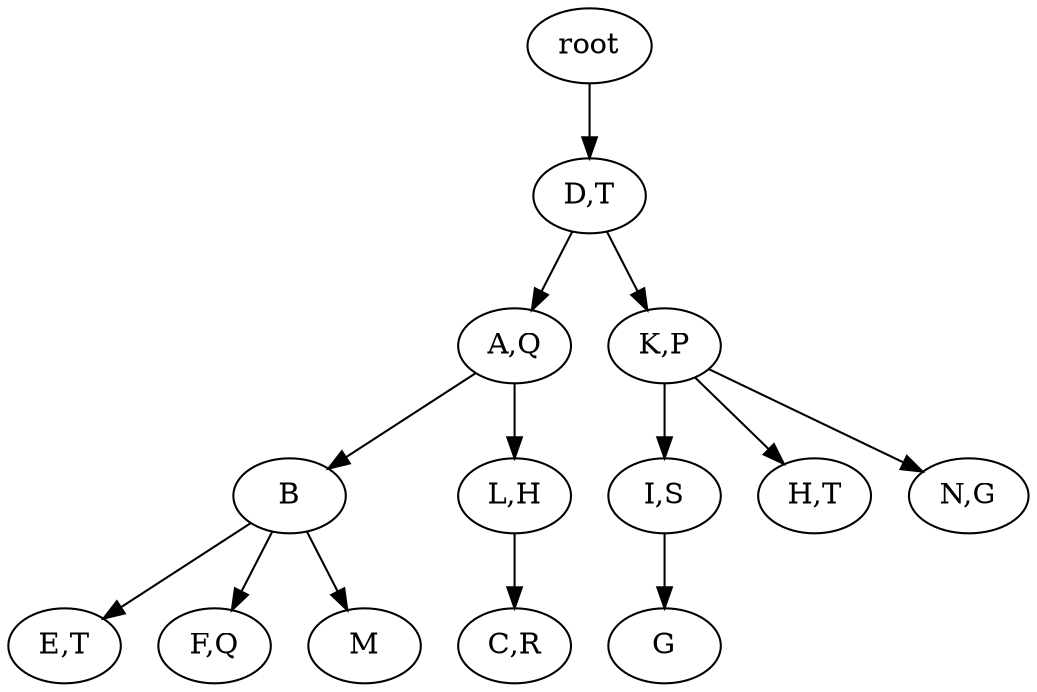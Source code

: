 strict digraph G {
	graph [name=G];
	0	 [label=root];
	1	 [label="D,T"];
	0 -> 1;
	3	 [label="A,Q"];
	1 -> 3;
	4	 [label="K,P"];
	1 -> 4;
	5	 [label=B];
	3 -> 5;
	6	 [label="L,H"];
	3 -> 6;
	7	 [label="I,S"];
	4 -> 7;
	8	 [label="H,T"];
	4 -> 8;
	9	 [label="N,G"];
	4 -> 9;
	10	 [label="E,T"];
	5 -> 10;
	11	 [label="F,Q"];
	5 -> 11;
	12	 [label=M];
	5 -> 12;
	13	 [label="C,R"];
	6 -> 13;
	14	 [label=G];
	7 -> 14;
}
